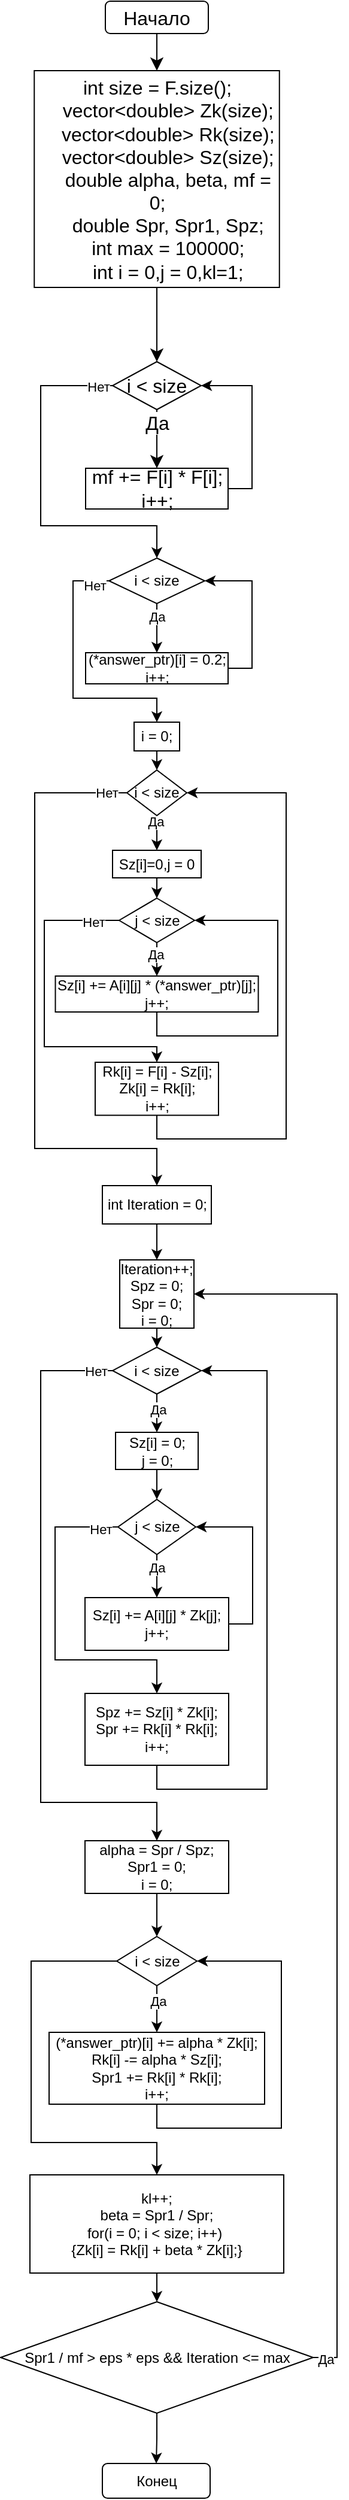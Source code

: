 <mxfile version="22.1.15" type="device">
  <diagram name="Страница — 1" id="DHjTMhyi6QSHqLMO6rxt">
    <mxGraphModel dx="492" dy="1312" grid="0" gridSize="10" guides="1" tooltips="1" connect="1" arrows="1" fold="1" page="0" pageScale="1" pageWidth="827" pageHeight="1169" math="0" shadow="0">
      <root>
        <mxCell id="0" />
        <mxCell id="1" parent="0" />
        <mxCell id="5xpi-QcQ7EFRtIGNX_72-4" style="edgeStyle=none;curved=1;rounded=0;orthogonalLoop=1;jettySize=auto;html=1;exitX=0.5;exitY=1;exitDx=0;exitDy=0;entryX=0.5;entryY=0;entryDx=0;entryDy=0;fontSize=12;startSize=8;endSize=8;" parent="1" source="5xpi-QcQ7EFRtIGNX_72-2" target="5xpi-QcQ7EFRtIGNX_72-3" edge="1">
          <mxGeometry relative="1" as="geometry" />
        </mxCell>
        <mxCell id="5xpi-QcQ7EFRtIGNX_72-2" value="Начало" style="rounded=1;whiteSpace=wrap;html=1;fontSize=16;" parent="1" vertex="1">
          <mxGeometry x="147" y="-494" width="86" height="27" as="geometry" />
        </mxCell>
        <mxCell id="5xpi-QcQ7EFRtIGNX_72-6" style="edgeStyle=none;curved=1;rounded=0;orthogonalLoop=1;jettySize=auto;html=1;exitX=0.5;exitY=1;exitDx=0;exitDy=0;entryX=0.5;entryY=0;entryDx=0;entryDy=0;fontSize=12;startSize=8;endSize=8;" parent="1" source="5xpi-QcQ7EFRtIGNX_72-3" target="5xpi-QcQ7EFRtIGNX_72-5" edge="1">
          <mxGeometry relative="1" as="geometry" />
        </mxCell>
        <mxCell id="5xpi-QcQ7EFRtIGNX_72-3" value="&lt;div&gt;&lt;span style=&quot;background-color: initial;&quot;&gt;int size = F.size();&lt;/span&gt;&lt;/div&gt;&lt;div&gt;&amp;nbsp; &amp;nbsp; vector&amp;lt;double&amp;gt; Zk(size);&lt;/div&gt;&lt;div&gt;&amp;nbsp; &amp;nbsp; vector&amp;lt;double&amp;gt; Rk(size);&lt;/div&gt;&lt;div&gt;&amp;nbsp; &amp;nbsp; vector&amp;lt;double&amp;gt; Sz(size);&lt;/div&gt;&lt;div&gt;&amp;nbsp; &amp;nbsp; double alpha, beta, mf = 0;&lt;/div&gt;&lt;div&gt;&amp;nbsp; &amp;nbsp; double Spr, Spr1, Spz;&lt;/div&gt;&lt;div&gt;&amp;nbsp; &amp;nbsp; int max = 100000;&lt;/div&gt;&lt;div&gt;&amp;nbsp; &amp;nbsp; int i = 0,j = 0,kl=1;&lt;/div&gt;" style="rounded=0;whiteSpace=wrap;html=1;fontSize=16;" parent="1" vertex="1">
          <mxGeometry x="87.63" y="-436" width="204.75" height="181" as="geometry" />
        </mxCell>
        <mxCell id="5xpi-QcQ7EFRtIGNX_72-8" style="edgeStyle=none;curved=1;rounded=0;orthogonalLoop=1;jettySize=auto;html=1;exitX=0.5;exitY=1;exitDx=0;exitDy=0;entryX=0.5;entryY=0;entryDx=0;entryDy=0;fontSize=12;startSize=8;endSize=8;" parent="1" source="5xpi-QcQ7EFRtIGNX_72-5" target="5xpi-QcQ7EFRtIGNX_72-7" edge="1">
          <mxGeometry relative="1" as="geometry" />
        </mxCell>
        <mxCell id="5xpi-QcQ7EFRtIGNX_72-9" value="Да" style="edgeLabel;html=1;align=center;verticalAlign=middle;resizable=0;points=[];fontSize=16;" parent="5xpi-QcQ7EFRtIGNX_72-8" vertex="1" connectable="0">
          <mxGeometry x="-0.551" relative="1" as="geometry">
            <mxPoint as="offset" />
          </mxGeometry>
        </mxCell>
        <mxCell id="s7E8dWHEx-gAgmJg54rw-3" style="edgeStyle=orthogonalEdgeStyle;rounded=0;orthogonalLoop=1;jettySize=auto;html=1;exitX=0;exitY=0.5;exitDx=0;exitDy=0;entryX=0.5;entryY=0;entryDx=0;entryDy=0;" edge="1" parent="1" source="5xpi-QcQ7EFRtIGNX_72-5" target="s7E8dWHEx-gAgmJg54rw-2">
          <mxGeometry relative="1" as="geometry">
            <Array as="points">
              <mxPoint x="93" y="-173" />
              <mxPoint x="93" y="-56" />
              <mxPoint x="190" y="-56" />
            </Array>
          </mxGeometry>
        </mxCell>
        <mxCell id="s7E8dWHEx-gAgmJg54rw-4" value="Нет" style="edgeLabel;html=1;align=center;verticalAlign=middle;resizable=0;points=[];" vertex="1" connectable="0" parent="s7E8dWHEx-gAgmJg54rw-3">
          <mxGeometry x="-0.919" y="1" relative="1" as="geometry">
            <mxPoint as="offset" />
          </mxGeometry>
        </mxCell>
        <mxCell id="5xpi-QcQ7EFRtIGNX_72-5" value="i &amp;lt; size" style="rhombus;whiteSpace=wrap;html=1;fontSize=16;" parent="1" vertex="1">
          <mxGeometry x="153" y="-193" width="74" height="40" as="geometry" />
        </mxCell>
        <mxCell id="s7E8dWHEx-gAgmJg54rw-1" style="edgeStyle=orthogonalEdgeStyle;rounded=0;orthogonalLoop=1;jettySize=auto;html=1;exitX=1;exitY=0.5;exitDx=0;exitDy=0;entryX=1;entryY=0.5;entryDx=0;entryDy=0;" edge="1" parent="1" source="5xpi-QcQ7EFRtIGNX_72-7" target="5xpi-QcQ7EFRtIGNX_72-5">
          <mxGeometry relative="1" as="geometry" />
        </mxCell>
        <mxCell id="5xpi-QcQ7EFRtIGNX_72-7" value="mf += F[i] * F[i];&lt;br&gt;i++;" style="rounded=0;whiteSpace=wrap;html=1;fontSize=16;" parent="1" vertex="1">
          <mxGeometry x="130.5" y="-104" width="119" height="34" as="geometry" />
        </mxCell>
        <mxCell id="s7E8dWHEx-gAgmJg54rw-6" style="edgeStyle=orthogonalEdgeStyle;rounded=0;orthogonalLoop=1;jettySize=auto;html=1;exitX=0.5;exitY=1;exitDx=0;exitDy=0;entryX=0.5;entryY=0;entryDx=0;entryDy=0;" edge="1" parent="1" source="s7E8dWHEx-gAgmJg54rw-2" target="s7E8dWHEx-gAgmJg54rw-5">
          <mxGeometry relative="1" as="geometry" />
        </mxCell>
        <mxCell id="s7E8dWHEx-gAgmJg54rw-8" value="Да" style="edgeLabel;html=1;align=center;verticalAlign=middle;resizable=0;points=[];" vertex="1" connectable="0" parent="s7E8dWHEx-gAgmJg54rw-6">
          <mxGeometry x="-0.484" relative="1" as="geometry">
            <mxPoint as="offset" />
          </mxGeometry>
        </mxCell>
        <mxCell id="s7E8dWHEx-gAgmJg54rw-10" style="edgeStyle=orthogonalEdgeStyle;rounded=0;orthogonalLoop=1;jettySize=auto;html=1;exitX=0;exitY=0.5;exitDx=0;exitDy=0;entryX=0.5;entryY=0;entryDx=0;entryDy=0;" edge="1" parent="1" source="s7E8dWHEx-gAgmJg54rw-2" target="s7E8dWHEx-gAgmJg54rw-9">
          <mxGeometry relative="1" as="geometry">
            <Array as="points">
              <mxPoint x="120" y="-10" />
              <mxPoint x="120" y="88" />
              <mxPoint x="190" y="88" />
            </Array>
          </mxGeometry>
        </mxCell>
        <mxCell id="s7E8dWHEx-gAgmJg54rw-27" value="Нет" style="edgeLabel;html=1;align=center;verticalAlign=middle;resizable=0;points=[];" vertex="1" connectable="0" parent="s7E8dWHEx-gAgmJg54rw-10">
          <mxGeometry x="-0.887" y="4" relative="1" as="geometry">
            <mxPoint as="offset" />
          </mxGeometry>
        </mxCell>
        <mxCell id="s7E8dWHEx-gAgmJg54rw-2" value="i &amp;lt; size" style="rhombus;whiteSpace=wrap;html=1;" vertex="1" parent="1">
          <mxGeometry x="150" y="-29" width="80" height="38" as="geometry" />
        </mxCell>
        <mxCell id="s7E8dWHEx-gAgmJg54rw-7" style="edgeStyle=orthogonalEdgeStyle;rounded=0;orthogonalLoop=1;jettySize=auto;html=1;exitX=1;exitY=0.5;exitDx=0;exitDy=0;entryX=1;entryY=0.5;entryDx=0;entryDy=0;" edge="1" parent="1" source="s7E8dWHEx-gAgmJg54rw-5" target="s7E8dWHEx-gAgmJg54rw-2">
          <mxGeometry relative="1" as="geometry" />
        </mxCell>
        <mxCell id="s7E8dWHEx-gAgmJg54rw-5" value="(*answer_ptr)[i] = 0.2;&lt;br&gt;i++;" style="rounded=0;whiteSpace=wrap;html=1;" vertex="1" parent="1">
          <mxGeometry x="130.5" y="50" width="119" height="26" as="geometry" />
        </mxCell>
        <mxCell id="s7E8dWHEx-gAgmJg54rw-17" style="edgeStyle=orthogonalEdgeStyle;rounded=0;orthogonalLoop=1;jettySize=auto;html=1;exitX=0.5;exitY=1;exitDx=0;exitDy=0;entryX=0.5;entryY=0;entryDx=0;entryDy=0;" edge="1" parent="1" source="s7E8dWHEx-gAgmJg54rw-9" target="s7E8dWHEx-gAgmJg54rw-11">
          <mxGeometry relative="1" as="geometry" />
        </mxCell>
        <mxCell id="s7E8dWHEx-gAgmJg54rw-9" value="i = 0;" style="rounded=0;whiteSpace=wrap;html=1;" vertex="1" parent="1">
          <mxGeometry x="171" y="108" width="38" height="24" as="geometry" />
        </mxCell>
        <mxCell id="s7E8dWHEx-gAgmJg54rw-14" style="edgeStyle=orthogonalEdgeStyle;rounded=0;orthogonalLoop=1;jettySize=auto;html=1;exitX=0.5;exitY=1;exitDx=0;exitDy=0;entryX=0.5;entryY=0;entryDx=0;entryDy=0;" edge="1" parent="1" source="s7E8dWHEx-gAgmJg54rw-11" target="s7E8dWHEx-gAgmJg54rw-13">
          <mxGeometry relative="1" as="geometry" />
        </mxCell>
        <mxCell id="s7E8dWHEx-gAgmJg54rw-15" value="Да" style="edgeLabel;html=1;align=center;verticalAlign=middle;resizable=0;points=[];" vertex="1" connectable="0" parent="s7E8dWHEx-gAgmJg54rw-14">
          <mxGeometry x="-0.659" y="-1" relative="1" as="geometry">
            <mxPoint as="offset" />
          </mxGeometry>
        </mxCell>
        <mxCell id="s7E8dWHEx-gAgmJg54rw-26" style="edgeStyle=orthogonalEdgeStyle;rounded=0;orthogonalLoop=1;jettySize=auto;html=1;exitX=0;exitY=0.5;exitDx=0;exitDy=0;entryX=0.5;entryY=0;entryDx=0;entryDy=0;" edge="1" parent="1" source="s7E8dWHEx-gAgmJg54rw-11" target="s7E8dWHEx-gAgmJg54rw-25">
          <mxGeometry relative="1" as="geometry">
            <Array as="points">
              <mxPoint x="88" y="167" />
              <mxPoint x="88" y="464" />
              <mxPoint x="190" y="464" />
            </Array>
          </mxGeometry>
        </mxCell>
        <mxCell id="s7E8dWHEx-gAgmJg54rw-28" value="Нет" style="edgeLabel;html=1;align=center;verticalAlign=middle;resizable=0;points=[];" vertex="1" connectable="0" parent="s7E8dWHEx-gAgmJg54rw-26">
          <mxGeometry x="-0.93" relative="1" as="geometry">
            <mxPoint as="offset" />
          </mxGeometry>
        </mxCell>
        <mxCell id="s7E8dWHEx-gAgmJg54rw-11" value="i &amp;lt; size" style="rhombus;whiteSpace=wrap;html=1;" vertex="1" parent="1">
          <mxGeometry x="165.01" y="148" width="50" height="38" as="geometry" />
        </mxCell>
        <mxCell id="s7E8dWHEx-gAgmJg54rw-19" style="edgeStyle=orthogonalEdgeStyle;rounded=0;orthogonalLoop=1;jettySize=auto;html=1;exitX=0.5;exitY=1;exitDx=0;exitDy=0;entryX=0.5;entryY=0;entryDx=0;entryDy=0;" edge="1" parent="1" source="s7E8dWHEx-gAgmJg54rw-12" target="s7E8dWHEx-gAgmJg54rw-18">
          <mxGeometry relative="1" as="geometry" />
        </mxCell>
        <mxCell id="s7E8dWHEx-gAgmJg54rw-20" value="Да" style="edgeLabel;html=1;align=center;verticalAlign=middle;resizable=0;points=[];" vertex="1" connectable="0" parent="s7E8dWHEx-gAgmJg54rw-19">
          <mxGeometry x="-0.286" y="-1" relative="1" as="geometry">
            <mxPoint as="offset" />
          </mxGeometry>
        </mxCell>
        <mxCell id="s7E8dWHEx-gAgmJg54rw-23" style="edgeStyle=orthogonalEdgeStyle;rounded=0;orthogonalLoop=1;jettySize=auto;html=1;exitX=0;exitY=0.5;exitDx=0;exitDy=0;entryX=0.5;entryY=0;entryDx=0;entryDy=0;" edge="1" parent="1" source="s7E8dWHEx-gAgmJg54rw-12" target="s7E8dWHEx-gAgmJg54rw-22">
          <mxGeometry relative="1" as="geometry">
            <Array as="points">
              <mxPoint x="96" y="274" />
              <mxPoint x="96" y="379" />
              <mxPoint x="190" y="379" />
            </Array>
          </mxGeometry>
        </mxCell>
        <mxCell id="s7E8dWHEx-gAgmJg54rw-29" value="Нет" style="edgeLabel;html=1;align=center;verticalAlign=middle;resizable=0;points=[];" vertex="1" connectable="0" parent="s7E8dWHEx-gAgmJg54rw-23">
          <mxGeometry x="-0.843" y="1" relative="1" as="geometry">
            <mxPoint as="offset" />
          </mxGeometry>
        </mxCell>
        <mxCell id="s7E8dWHEx-gAgmJg54rw-12" value="j &amp;lt; size" style="rhombus;whiteSpace=wrap;html=1;" vertex="1" parent="1">
          <mxGeometry x="158.5" y="255" width="63" height="37" as="geometry" />
        </mxCell>
        <mxCell id="s7E8dWHEx-gAgmJg54rw-16" style="edgeStyle=orthogonalEdgeStyle;rounded=0;orthogonalLoop=1;jettySize=auto;html=1;exitX=0.5;exitY=1;exitDx=0;exitDy=0;entryX=0.5;entryY=0;entryDx=0;entryDy=0;" edge="1" parent="1" source="s7E8dWHEx-gAgmJg54rw-13" target="s7E8dWHEx-gAgmJg54rw-12">
          <mxGeometry relative="1" as="geometry" />
        </mxCell>
        <mxCell id="s7E8dWHEx-gAgmJg54rw-13" value="Sz[i]=0,j = 0" style="rounded=0;whiteSpace=wrap;html=1;" vertex="1" parent="1">
          <mxGeometry x="153" y="215" width="74" height="23" as="geometry" />
        </mxCell>
        <mxCell id="s7E8dWHEx-gAgmJg54rw-21" style="edgeStyle=orthogonalEdgeStyle;rounded=0;orthogonalLoop=1;jettySize=auto;html=1;exitX=0.5;exitY=1;exitDx=0;exitDy=0;entryX=1;entryY=0.5;entryDx=0;entryDy=0;" edge="1" parent="1" source="s7E8dWHEx-gAgmJg54rw-18" target="s7E8dWHEx-gAgmJg54rw-12">
          <mxGeometry relative="1" as="geometry">
            <Array as="points">
              <mxPoint x="190" y="370" />
              <mxPoint x="291" y="370" />
              <mxPoint x="291" y="274" />
            </Array>
          </mxGeometry>
        </mxCell>
        <mxCell id="s7E8dWHEx-gAgmJg54rw-18" value="Sz[i] += A[i][j] * (*answer_ptr)[j];&lt;br&gt;j++;" style="rounded=0;whiteSpace=wrap;html=1;" vertex="1" parent="1">
          <mxGeometry x="105.25" y="320" width="169.5" height="30" as="geometry" />
        </mxCell>
        <mxCell id="s7E8dWHEx-gAgmJg54rw-24" style="edgeStyle=orthogonalEdgeStyle;rounded=0;orthogonalLoop=1;jettySize=auto;html=1;exitX=0.5;exitY=1;exitDx=0;exitDy=0;entryX=1;entryY=0.5;entryDx=0;entryDy=0;" edge="1" parent="1" source="s7E8dWHEx-gAgmJg54rw-22" target="s7E8dWHEx-gAgmJg54rw-11">
          <mxGeometry relative="1" as="geometry">
            <Array as="points">
              <mxPoint x="190" y="456" />
              <mxPoint x="298" y="456" />
              <mxPoint x="298" y="167" />
            </Array>
          </mxGeometry>
        </mxCell>
        <mxCell id="s7E8dWHEx-gAgmJg54rw-22" value="&lt;div&gt;Rk[i] = F[i] - Sz[i];&lt;/div&gt;&lt;div&gt;Zk[i] = Rk[i];&lt;/div&gt;&lt;div&gt;i++;&lt;br&gt;&lt;/div&gt;" style="rounded=0;whiteSpace=wrap;html=1;" vertex="1" parent="1">
          <mxGeometry x="138.5" y="392" width="103" height="44.26" as="geometry" />
        </mxCell>
        <mxCell id="s7E8dWHEx-gAgmJg54rw-31" style="edgeStyle=orthogonalEdgeStyle;rounded=0;orthogonalLoop=1;jettySize=auto;html=1;exitX=0.5;exitY=1;exitDx=0;exitDy=0;entryX=0.5;entryY=0;entryDx=0;entryDy=0;" edge="1" parent="1" source="s7E8dWHEx-gAgmJg54rw-25" target="s7E8dWHEx-gAgmJg54rw-30">
          <mxGeometry relative="1" as="geometry" />
        </mxCell>
        <mxCell id="s7E8dWHEx-gAgmJg54rw-25" value="int Iteration = 0;" style="rounded=0;whiteSpace=wrap;html=1;" vertex="1" parent="1">
          <mxGeometry x="144.51" y="495" width="91" height="32" as="geometry" />
        </mxCell>
        <mxCell id="s7E8dWHEx-gAgmJg54rw-42" style="edgeStyle=orthogonalEdgeStyle;rounded=0;orthogonalLoop=1;jettySize=auto;html=1;exitX=0.5;exitY=1;exitDx=0;exitDy=0;entryX=0.5;entryY=0;entryDx=0;entryDy=0;" edge="1" parent="1" source="s7E8dWHEx-gAgmJg54rw-30" target="s7E8dWHEx-gAgmJg54rw-33">
          <mxGeometry relative="1" as="geometry" />
        </mxCell>
        <mxCell id="s7E8dWHEx-gAgmJg54rw-30" value="Iteration++;&lt;br&gt;&lt;span style=&quot;background-color: initial;&quot;&gt;Spz = 0;&lt;/span&gt;&lt;br&gt;&lt;div&gt;Spr = 0;&lt;/div&gt;&lt;div&gt;i = 0;&lt;br&gt;&lt;/div&gt;" style="rounded=0;whiteSpace=wrap;html=1;" vertex="1" parent="1">
          <mxGeometry x="159" y="557" width="62" height="57" as="geometry" />
        </mxCell>
        <mxCell id="s7E8dWHEx-gAgmJg54rw-36" style="edgeStyle=orthogonalEdgeStyle;rounded=0;orthogonalLoop=1;jettySize=auto;html=1;exitX=0.5;exitY=1;exitDx=0;exitDy=0;entryX=0.5;entryY=0;entryDx=0;entryDy=0;" edge="1" parent="1" source="s7E8dWHEx-gAgmJg54rw-33" target="s7E8dWHEx-gAgmJg54rw-35">
          <mxGeometry relative="1" as="geometry" />
        </mxCell>
        <mxCell id="s7E8dWHEx-gAgmJg54rw-38" value="Да" style="edgeLabel;html=1;align=center;verticalAlign=middle;resizable=0;points=[];" vertex="1" connectable="0" parent="s7E8dWHEx-gAgmJg54rw-36">
          <mxGeometry x="-0.232" y="1" relative="1" as="geometry">
            <mxPoint as="offset" />
          </mxGeometry>
        </mxCell>
        <mxCell id="s7E8dWHEx-gAgmJg54rw-49" style="edgeStyle=orthogonalEdgeStyle;rounded=0;orthogonalLoop=1;jettySize=auto;html=1;exitX=0;exitY=0.5;exitDx=0;exitDy=0;entryX=0.5;entryY=0;entryDx=0;entryDy=0;" edge="1" parent="1" source="s7E8dWHEx-gAgmJg54rw-33" target="s7E8dWHEx-gAgmJg54rw-47">
          <mxGeometry relative="1" as="geometry">
            <Array as="points">
              <mxPoint x="93" y="650" />
              <mxPoint x="93" y="1010" />
              <mxPoint x="190" y="1010" />
            </Array>
          </mxGeometry>
        </mxCell>
        <mxCell id="s7E8dWHEx-gAgmJg54rw-50" value="Нет" style="edgeLabel;html=1;align=center;verticalAlign=middle;resizable=0;points=[];" vertex="1" connectable="0" parent="s7E8dWHEx-gAgmJg54rw-49">
          <mxGeometry x="-0.947" relative="1" as="geometry">
            <mxPoint as="offset" />
          </mxGeometry>
        </mxCell>
        <mxCell id="s7E8dWHEx-gAgmJg54rw-33" value="i &amp;lt; size" style="rhombus;whiteSpace=wrap;html=1;" vertex="1" parent="1">
          <mxGeometry x="153" y="630" width="74" height="39" as="geometry" />
        </mxCell>
        <mxCell id="s7E8dWHEx-gAgmJg54rw-40" style="edgeStyle=orthogonalEdgeStyle;rounded=0;orthogonalLoop=1;jettySize=auto;html=1;exitX=0.5;exitY=1;exitDx=0;exitDy=0;entryX=0.5;entryY=0;entryDx=0;entryDy=0;" edge="1" parent="1" source="s7E8dWHEx-gAgmJg54rw-34" target="s7E8dWHEx-gAgmJg54rw-39">
          <mxGeometry relative="1" as="geometry" />
        </mxCell>
        <mxCell id="s7E8dWHEx-gAgmJg54rw-41" value="Да" style="edgeLabel;html=1;align=center;verticalAlign=middle;resizable=0;points=[];" vertex="1" connectable="0" parent="s7E8dWHEx-gAgmJg54rw-40">
          <mxGeometry x="-0.397" relative="1" as="geometry">
            <mxPoint as="offset" />
          </mxGeometry>
        </mxCell>
        <mxCell id="s7E8dWHEx-gAgmJg54rw-45" style="edgeStyle=orthogonalEdgeStyle;rounded=0;orthogonalLoop=1;jettySize=auto;html=1;exitX=0;exitY=0.5;exitDx=0;exitDy=0;entryX=0.5;entryY=0;entryDx=0;entryDy=0;" edge="1" parent="1" source="s7E8dWHEx-gAgmJg54rw-34" target="s7E8dWHEx-gAgmJg54rw-44">
          <mxGeometry relative="1" as="geometry">
            <Array as="points">
              <mxPoint x="105" y="780" />
              <mxPoint x="105" y="891" />
              <mxPoint x="190" y="891" />
            </Array>
          </mxGeometry>
        </mxCell>
        <mxCell id="s7E8dWHEx-gAgmJg54rw-48" value="Нет" style="edgeLabel;html=1;align=center;verticalAlign=middle;resizable=0;points=[];" vertex="1" connectable="0" parent="s7E8dWHEx-gAgmJg54rw-45">
          <mxGeometry x="-0.891" y="2" relative="1" as="geometry">
            <mxPoint as="offset" />
          </mxGeometry>
        </mxCell>
        <mxCell id="s7E8dWHEx-gAgmJg54rw-34" value="j &amp;lt; size" style="rhombus;whiteSpace=wrap;html=1;" vertex="1" parent="1">
          <mxGeometry x="157.51" y="757" width="65" height="46" as="geometry" />
        </mxCell>
        <mxCell id="s7E8dWHEx-gAgmJg54rw-37" style="edgeStyle=orthogonalEdgeStyle;rounded=0;orthogonalLoop=1;jettySize=auto;html=1;exitX=0.5;exitY=1;exitDx=0;exitDy=0;entryX=0.5;entryY=0;entryDx=0;entryDy=0;" edge="1" parent="1" source="s7E8dWHEx-gAgmJg54rw-35" target="s7E8dWHEx-gAgmJg54rw-34">
          <mxGeometry relative="1" as="geometry" />
        </mxCell>
        <mxCell id="s7E8dWHEx-gAgmJg54rw-35" value="Sz[i] = 0;&lt;br&gt;j = 0;" style="rounded=0;whiteSpace=wrap;html=1;" vertex="1" parent="1">
          <mxGeometry x="155.51" y="701" width="69" height="31" as="geometry" />
        </mxCell>
        <mxCell id="s7E8dWHEx-gAgmJg54rw-43" style="edgeStyle=orthogonalEdgeStyle;rounded=0;orthogonalLoop=1;jettySize=auto;html=1;exitX=1;exitY=0.5;exitDx=0;exitDy=0;entryX=1;entryY=0.5;entryDx=0;entryDy=0;" edge="1" parent="1" source="s7E8dWHEx-gAgmJg54rw-39" target="s7E8dWHEx-gAgmJg54rw-34">
          <mxGeometry relative="1" as="geometry" />
        </mxCell>
        <mxCell id="s7E8dWHEx-gAgmJg54rw-39" value="Sz[i] += A[i][j] * Zk[j];&lt;br&gt;j++;" style="rounded=0;whiteSpace=wrap;html=1;" vertex="1" parent="1">
          <mxGeometry x="130" y="839" width="120" height="44" as="geometry" />
        </mxCell>
        <mxCell id="s7E8dWHEx-gAgmJg54rw-46" style="edgeStyle=orthogonalEdgeStyle;rounded=0;orthogonalLoop=1;jettySize=auto;html=1;exitX=0.5;exitY=1;exitDx=0;exitDy=0;entryX=1;entryY=0.5;entryDx=0;entryDy=0;" edge="1" parent="1" source="s7E8dWHEx-gAgmJg54rw-44" target="s7E8dWHEx-gAgmJg54rw-33">
          <mxGeometry relative="1" as="geometry">
            <Array as="points">
              <mxPoint x="190" y="999" />
              <mxPoint x="282" y="999" />
              <mxPoint x="282" y="650" />
            </Array>
          </mxGeometry>
        </mxCell>
        <mxCell id="s7E8dWHEx-gAgmJg54rw-44" value="&lt;div&gt;Spz += Sz[i] * Zk[i];&lt;/div&gt;&lt;div&gt;Spr += Rk[i] * Rk[i];&lt;/div&gt;&lt;div&gt;i++;&lt;br&gt;&lt;/div&gt;" style="rounded=0;whiteSpace=wrap;html=1;" vertex="1" parent="1">
          <mxGeometry x="130" y="919" width="120" height="60" as="geometry" />
        </mxCell>
        <mxCell id="s7E8dWHEx-gAgmJg54rw-52" style="edgeStyle=orthogonalEdgeStyle;rounded=0;orthogonalLoop=1;jettySize=auto;html=1;exitX=0.5;exitY=1;exitDx=0;exitDy=0;entryX=0.5;entryY=0;entryDx=0;entryDy=0;" edge="1" parent="1" source="s7E8dWHEx-gAgmJg54rw-47" target="s7E8dWHEx-gAgmJg54rw-51">
          <mxGeometry relative="1" as="geometry" />
        </mxCell>
        <mxCell id="s7E8dWHEx-gAgmJg54rw-47" value="alpha = Spr / Spz;&lt;br&gt;Spr1 = 0;&lt;br&gt;i = 0;" style="rounded=0;whiteSpace=wrap;html=1;" vertex="1" parent="1">
          <mxGeometry x="130" y="1042" width="120" height="44" as="geometry" />
        </mxCell>
        <mxCell id="s7E8dWHEx-gAgmJg54rw-54" style="edgeStyle=orthogonalEdgeStyle;rounded=0;orthogonalLoop=1;jettySize=auto;html=1;exitX=0.5;exitY=1;exitDx=0;exitDy=0;entryX=0.5;entryY=0;entryDx=0;entryDy=0;" edge="1" parent="1" source="s7E8dWHEx-gAgmJg54rw-51" target="s7E8dWHEx-gAgmJg54rw-53">
          <mxGeometry relative="1" as="geometry" />
        </mxCell>
        <mxCell id="s7E8dWHEx-gAgmJg54rw-55" value="Да" style="edgeLabel;html=1;align=center;verticalAlign=middle;resizable=0;points=[];" vertex="1" connectable="0" parent="s7E8dWHEx-gAgmJg54rw-54">
          <mxGeometry x="-0.355" y="1" relative="1" as="geometry">
            <mxPoint as="offset" />
          </mxGeometry>
        </mxCell>
        <mxCell id="s7E8dWHEx-gAgmJg54rw-58" style="edgeStyle=orthogonalEdgeStyle;rounded=0;orthogonalLoop=1;jettySize=auto;html=1;exitX=0;exitY=0.5;exitDx=0;exitDy=0;entryX=0.5;entryY=0;entryDx=0;entryDy=0;" edge="1" parent="1" source="s7E8dWHEx-gAgmJg54rw-51" target="s7E8dWHEx-gAgmJg54rw-57">
          <mxGeometry relative="1" as="geometry">
            <Array as="points">
              <mxPoint x="85" y="1142" />
              <mxPoint x="85" y="1294" />
              <mxPoint x="190" y="1294" />
            </Array>
          </mxGeometry>
        </mxCell>
        <mxCell id="s7E8dWHEx-gAgmJg54rw-51" value="i &amp;lt; size" style="rhombus;whiteSpace=wrap;html=1;" vertex="1" parent="1">
          <mxGeometry x="156.51" y="1122" width="67" height="41" as="geometry" />
        </mxCell>
        <mxCell id="s7E8dWHEx-gAgmJg54rw-56" style="edgeStyle=orthogonalEdgeStyle;rounded=0;orthogonalLoop=1;jettySize=auto;html=1;exitX=0.5;exitY=1;exitDx=0;exitDy=0;entryX=1;entryY=0.5;entryDx=0;entryDy=0;" edge="1" parent="1" source="s7E8dWHEx-gAgmJg54rw-53" target="s7E8dWHEx-gAgmJg54rw-51">
          <mxGeometry relative="1" as="geometry">
            <Array as="points">
              <mxPoint x="190" y="1282" />
              <mxPoint x="294" y="1282" />
              <mxPoint x="294" y="1142" />
            </Array>
          </mxGeometry>
        </mxCell>
        <mxCell id="s7E8dWHEx-gAgmJg54rw-53" value="&lt;div&gt;(*answer_ptr)[i] += alpha * Zk[i];&lt;/div&gt;&lt;div&gt;Rk[i] -= alpha * Sz[i];&lt;/div&gt;&lt;div&gt;Spr1 += Rk[i] * Rk[i];&lt;/div&gt;&lt;div&gt;i++;&lt;/div&gt;" style="rounded=0;whiteSpace=wrap;html=1;" vertex="1" parent="1">
          <mxGeometry x="100" y="1202" width="180" height="60" as="geometry" />
        </mxCell>
        <mxCell id="s7E8dWHEx-gAgmJg54rw-62" style="edgeStyle=orthogonalEdgeStyle;rounded=0;orthogonalLoop=1;jettySize=auto;html=1;exitX=0.5;exitY=1;exitDx=0;exitDy=0;entryX=0.5;entryY=0;entryDx=0;entryDy=0;" edge="1" parent="1" source="s7E8dWHEx-gAgmJg54rw-57" target="s7E8dWHEx-gAgmJg54rw-59">
          <mxGeometry relative="1" as="geometry" />
        </mxCell>
        <mxCell id="s7E8dWHEx-gAgmJg54rw-57" value="kl++;&lt;br&gt;beta = Spr1 / Spr;&lt;br&gt;&lt;div&gt;for(i = 0; i &amp;lt; size; i++)&amp;nbsp;&lt;/div&gt;&lt;div&gt;{&lt;span style=&quot;background-color: initial;&quot;&gt;Zk[i] = Rk[i] + beta * Zk[i];}&lt;/span&gt;&lt;/div&gt;" style="rounded=0;whiteSpace=wrap;html=1;" vertex="1" parent="1">
          <mxGeometry x="84" y="1321" width="212" height="82" as="geometry" />
        </mxCell>
        <mxCell id="s7E8dWHEx-gAgmJg54rw-60" style="edgeStyle=orthogonalEdgeStyle;rounded=0;orthogonalLoop=1;jettySize=auto;html=1;exitX=1;exitY=0.5;exitDx=0;exitDy=0;entryX=1;entryY=0.5;entryDx=0;entryDy=0;" edge="1" parent="1" source="s7E8dWHEx-gAgmJg54rw-59" target="s7E8dWHEx-gAgmJg54rw-30">
          <mxGeometry relative="1" as="geometry" />
        </mxCell>
        <mxCell id="s7E8dWHEx-gAgmJg54rw-61" value="Да" style="edgeLabel;html=1;align=center;verticalAlign=middle;resizable=0;points=[];" vertex="1" connectable="0" parent="s7E8dWHEx-gAgmJg54rw-60">
          <mxGeometry x="-0.98" y="-1" relative="1" as="geometry">
            <mxPoint as="offset" />
          </mxGeometry>
        </mxCell>
        <mxCell id="s7E8dWHEx-gAgmJg54rw-64" style="edgeStyle=orthogonalEdgeStyle;rounded=0;orthogonalLoop=1;jettySize=auto;html=1;exitX=0.5;exitY=1;exitDx=0;exitDy=0;entryX=0.5;entryY=0;entryDx=0;entryDy=0;" edge="1" parent="1" source="s7E8dWHEx-gAgmJg54rw-59" target="s7E8dWHEx-gAgmJg54rw-63">
          <mxGeometry relative="1" as="geometry" />
        </mxCell>
        <mxCell id="s7E8dWHEx-gAgmJg54rw-59" value="Spr1 / mf &amp;gt; eps * eps &amp;amp;&amp;amp; Iteration &amp;lt;= max" style="rhombus;whiteSpace=wrap;html=1;" vertex="1" parent="1">
          <mxGeometry x="59.51" y="1427" width="261.01" height="93" as="geometry" />
        </mxCell>
        <mxCell id="s7E8dWHEx-gAgmJg54rw-63" value="Конец" style="rounded=1;whiteSpace=wrap;html=1;" vertex="1" parent="1">
          <mxGeometry x="144.51" y="1562" width="90" height="29" as="geometry" />
        </mxCell>
      </root>
    </mxGraphModel>
  </diagram>
</mxfile>
